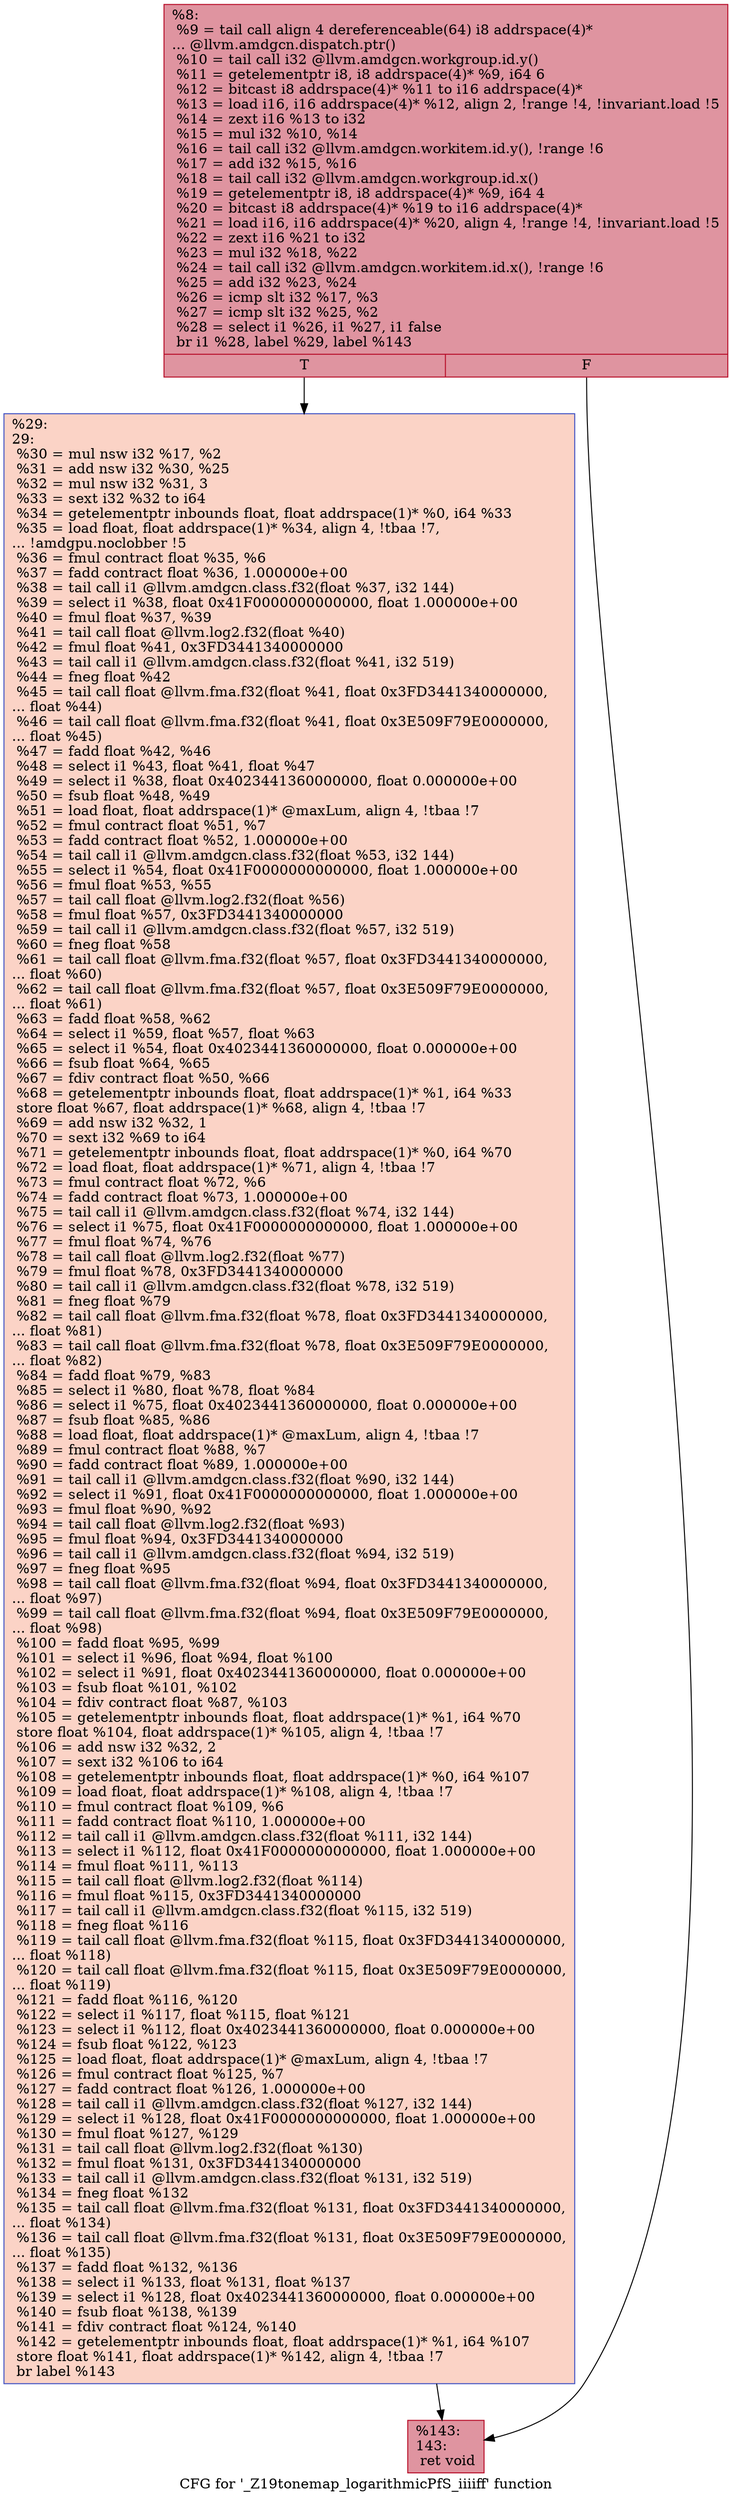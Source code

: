 digraph "CFG for '_Z19tonemap_logarithmicPfS_iiiiff' function" {
	label="CFG for '_Z19tonemap_logarithmicPfS_iiiiff' function";

	Node0x47f23d0 [shape=record,color="#b70d28ff", style=filled, fillcolor="#b70d2870",label="{%8:\l  %9 = tail call align 4 dereferenceable(64) i8 addrspace(4)*\l... @llvm.amdgcn.dispatch.ptr()\l  %10 = tail call i32 @llvm.amdgcn.workgroup.id.y()\l  %11 = getelementptr i8, i8 addrspace(4)* %9, i64 6\l  %12 = bitcast i8 addrspace(4)* %11 to i16 addrspace(4)*\l  %13 = load i16, i16 addrspace(4)* %12, align 2, !range !4, !invariant.load !5\l  %14 = zext i16 %13 to i32\l  %15 = mul i32 %10, %14\l  %16 = tail call i32 @llvm.amdgcn.workitem.id.y(), !range !6\l  %17 = add i32 %15, %16\l  %18 = tail call i32 @llvm.amdgcn.workgroup.id.x()\l  %19 = getelementptr i8, i8 addrspace(4)* %9, i64 4\l  %20 = bitcast i8 addrspace(4)* %19 to i16 addrspace(4)*\l  %21 = load i16, i16 addrspace(4)* %20, align 4, !range !4, !invariant.load !5\l  %22 = zext i16 %21 to i32\l  %23 = mul i32 %18, %22\l  %24 = tail call i32 @llvm.amdgcn.workitem.id.x(), !range !6\l  %25 = add i32 %23, %24\l  %26 = icmp slt i32 %17, %3\l  %27 = icmp slt i32 %25, %2\l  %28 = select i1 %26, i1 %27, i1 false\l  br i1 %28, label %29, label %143\l|{<s0>T|<s1>F}}"];
	Node0x47f23d0:s0 -> Node0x47f5840;
	Node0x47f23d0:s1 -> Node0x47f58d0;
	Node0x47f5840 [shape=record,color="#3d50c3ff", style=filled, fillcolor="#f59c7d70",label="{%29:\l29:                                               \l  %30 = mul nsw i32 %17, %2\l  %31 = add nsw i32 %30, %25\l  %32 = mul nsw i32 %31, 3\l  %33 = sext i32 %32 to i64\l  %34 = getelementptr inbounds float, float addrspace(1)* %0, i64 %33\l  %35 = load float, float addrspace(1)* %34, align 4, !tbaa !7,\l... !amdgpu.noclobber !5\l  %36 = fmul contract float %35, %6\l  %37 = fadd contract float %36, 1.000000e+00\l  %38 = tail call i1 @llvm.amdgcn.class.f32(float %37, i32 144)\l  %39 = select i1 %38, float 0x41F0000000000000, float 1.000000e+00\l  %40 = fmul float %37, %39\l  %41 = tail call float @llvm.log2.f32(float %40)\l  %42 = fmul float %41, 0x3FD3441340000000\l  %43 = tail call i1 @llvm.amdgcn.class.f32(float %41, i32 519)\l  %44 = fneg float %42\l  %45 = tail call float @llvm.fma.f32(float %41, float 0x3FD3441340000000,\l... float %44)\l  %46 = tail call float @llvm.fma.f32(float %41, float 0x3E509F79E0000000,\l... float %45)\l  %47 = fadd float %42, %46\l  %48 = select i1 %43, float %41, float %47\l  %49 = select i1 %38, float 0x4023441360000000, float 0.000000e+00\l  %50 = fsub float %48, %49\l  %51 = load float, float addrspace(1)* @maxLum, align 4, !tbaa !7\l  %52 = fmul contract float %51, %7\l  %53 = fadd contract float %52, 1.000000e+00\l  %54 = tail call i1 @llvm.amdgcn.class.f32(float %53, i32 144)\l  %55 = select i1 %54, float 0x41F0000000000000, float 1.000000e+00\l  %56 = fmul float %53, %55\l  %57 = tail call float @llvm.log2.f32(float %56)\l  %58 = fmul float %57, 0x3FD3441340000000\l  %59 = tail call i1 @llvm.amdgcn.class.f32(float %57, i32 519)\l  %60 = fneg float %58\l  %61 = tail call float @llvm.fma.f32(float %57, float 0x3FD3441340000000,\l... float %60)\l  %62 = tail call float @llvm.fma.f32(float %57, float 0x3E509F79E0000000,\l... float %61)\l  %63 = fadd float %58, %62\l  %64 = select i1 %59, float %57, float %63\l  %65 = select i1 %54, float 0x4023441360000000, float 0.000000e+00\l  %66 = fsub float %64, %65\l  %67 = fdiv contract float %50, %66\l  %68 = getelementptr inbounds float, float addrspace(1)* %1, i64 %33\l  store float %67, float addrspace(1)* %68, align 4, !tbaa !7\l  %69 = add nsw i32 %32, 1\l  %70 = sext i32 %69 to i64\l  %71 = getelementptr inbounds float, float addrspace(1)* %0, i64 %70\l  %72 = load float, float addrspace(1)* %71, align 4, !tbaa !7\l  %73 = fmul contract float %72, %6\l  %74 = fadd contract float %73, 1.000000e+00\l  %75 = tail call i1 @llvm.amdgcn.class.f32(float %74, i32 144)\l  %76 = select i1 %75, float 0x41F0000000000000, float 1.000000e+00\l  %77 = fmul float %74, %76\l  %78 = tail call float @llvm.log2.f32(float %77)\l  %79 = fmul float %78, 0x3FD3441340000000\l  %80 = tail call i1 @llvm.amdgcn.class.f32(float %78, i32 519)\l  %81 = fneg float %79\l  %82 = tail call float @llvm.fma.f32(float %78, float 0x3FD3441340000000,\l... float %81)\l  %83 = tail call float @llvm.fma.f32(float %78, float 0x3E509F79E0000000,\l... float %82)\l  %84 = fadd float %79, %83\l  %85 = select i1 %80, float %78, float %84\l  %86 = select i1 %75, float 0x4023441360000000, float 0.000000e+00\l  %87 = fsub float %85, %86\l  %88 = load float, float addrspace(1)* @maxLum, align 4, !tbaa !7\l  %89 = fmul contract float %88, %7\l  %90 = fadd contract float %89, 1.000000e+00\l  %91 = tail call i1 @llvm.amdgcn.class.f32(float %90, i32 144)\l  %92 = select i1 %91, float 0x41F0000000000000, float 1.000000e+00\l  %93 = fmul float %90, %92\l  %94 = tail call float @llvm.log2.f32(float %93)\l  %95 = fmul float %94, 0x3FD3441340000000\l  %96 = tail call i1 @llvm.amdgcn.class.f32(float %94, i32 519)\l  %97 = fneg float %95\l  %98 = tail call float @llvm.fma.f32(float %94, float 0x3FD3441340000000,\l... float %97)\l  %99 = tail call float @llvm.fma.f32(float %94, float 0x3E509F79E0000000,\l... float %98)\l  %100 = fadd float %95, %99\l  %101 = select i1 %96, float %94, float %100\l  %102 = select i1 %91, float 0x4023441360000000, float 0.000000e+00\l  %103 = fsub float %101, %102\l  %104 = fdiv contract float %87, %103\l  %105 = getelementptr inbounds float, float addrspace(1)* %1, i64 %70\l  store float %104, float addrspace(1)* %105, align 4, !tbaa !7\l  %106 = add nsw i32 %32, 2\l  %107 = sext i32 %106 to i64\l  %108 = getelementptr inbounds float, float addrspace(1)* %0, i64 %107\l  %109 = load float, float addrspace(1)* %108, align 4, !tbaa !7\l  %110 = fmul contract float %109, %6\l  %111 = fadd contract float %110, 1.000000e+00\l  %112 = tail call i1 @llvm.amdgcn.class.f32(float %111, i32 144)\l  %113 = select i1 %112, float 0x41F0000000000000, float 1.000000e+00\l  %114 = fmul float %111, %113\l  %115 = tail call float @llvm.log2.f32(float %114)\l  %116 = fmul float %115, 0x3FD3441340000000\l  %117 = tail call i1 @llvm.amdgcn.class.f32(float %115, i32 519)\l  %118 = fneg float %116\l  %119 = tail call float @llvm.fma.f32(float %115, float 0x3FD3441340000000,\l... float %118)\l  %120 = tail call float @llvm.fma.f32(float %115, float 0x3E509F79E0000000,\l... float %119)\l  %121 = fadd float %116, %120\l  %122 = select i1 %117, float %115, float %121\l  %123 = select i1 %112, float 0x4023441360000000, float 0.000000e+00\l  %124 = fsub float %122, %123\l  %125 = load float, float addrspace(1)* @maxLum, align 4, !tbaa !7\l  %126 = fmul contract float %125, %7\l  %127 = fadd contract float %126, 1.000000e+00\l  %128 = tail call i1 @llvm.amdgcn.class.f32(float %127, i32 144)\l  %129 = select i1 %128, float 0x41F0000000000000, float 1.000000e+00\l  %130 = fmul float %127, %129\l  %131 = tail call float @llvm.log2.f32(float %130)\l  %132 = fmul float %131, 0x3FD3441340000000\l  %133 = tail call i1 @llvm.amdgcn.class.f32(float %131, i32 519)\l  %134 = fneg float %132\l  %135 = tail call float @llvm.fma.f32(float %131, float 0x3FD3441340000000,\l... float %134)\l  %136 = tail call float @llvm.fma.f32(float %131, float 0x3E509F79E0000000,\l... float %135)\l  %137 = fadd float %132, %136\l  %138 = select i1 %133, float %131, float %137\l  %139 = select i1 %128, float 0x4023441360000000, float 0.000000e+00\l  %140 = fsub float %138, %139\l  %141 = fdiv contract float %124, %140\l  %142 = getelementptr inbounds float, float addrspace(1)* %1, i64 %107\l  store float %141, float addrspace(1)* %142, align 4, !tbaa !7\l  br label %143\l}"];
	Node0x47f5840 -> Node0x47f58d0;
	Node0x47f58d0 [shape=record,color="#b70d28ff", style=filled, fillcolor="#b70d2870",label="{%143:\l143:                                              \l  ret void\l}"];
}
